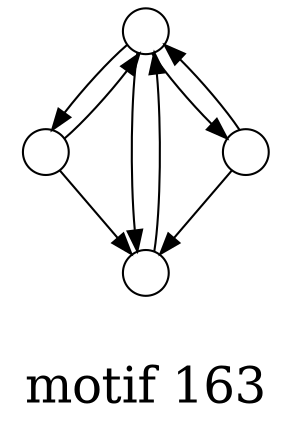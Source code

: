 /*****
motif 163
*****/

digraph G {
  graph [splines=false overlap=false]
  node  [shape=ellipse, width=0.3, height=0.3, label=""]
  0 ;
  1 ;
  2 ;
  3 ;
  0 -> 1;
  0 -> 2;
  0 -> 3;
  1 -> 0;
  1 -> 2;
  2 -> 0;
  3 -> 0;
  3 -> 2;
  label = "\nmotif 163\n";  fontsize=24;
}
